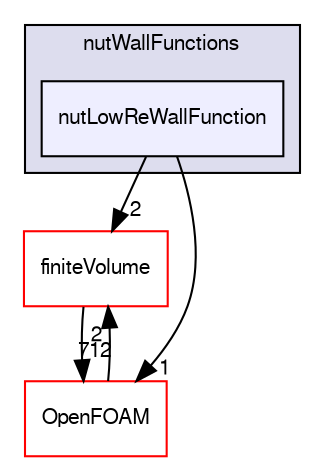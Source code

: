 digraph "src/TurbulenceModels/turbulenceModels/RAS/derivedFvPatchFields/wallFunctions/nutWallFunctions/nutLowReWallFunction" {
  bgcolor=transparent;
  compound=true
  node [ fontsize="10", fontname="FreeSans"];
  edge [ labelfontsize="10", labelfontname="FreeSans"];
  subgraph clusterdir_f417327ac357b6ca5fe28d357e623359 {
    graph [ bgcolor="#ddddee", pencolor="black", label="nutWallFunctions" fontname="FreeSans", fontsize="10", URL="dir_f417327ac357b6ca5fe28d357e623359.html"]
  dir_e967676f7080b4580a35523a3de7d5ec [shape=box, label="nutLowReWallFunction", style="filled", fillcolor="#eeeeff", pencolor="black", URL="dir_e967676f7080b4580a35523a3de7d5ec.html"];
  }
  dir_9bd15774b555cf7259a6fa18f99fe99b [shape=box label="finiteVolume" color="red" URL="dir_9bd15774b555cf7259a6fa18f99fe99b.html"];
  dir_c5473ff19b20e6ec4dfe5c310b3778a8 [shape=box label="OpenFOAM" color="red" URL="dir_c5473ff19b20e6ec4dfe5c310b3778a8.html"];
  dir_9bd15774b555cf7259a6fa18f99fe99b->dir_c5473ff19b20e6ec4dfe5c310b3778a8 [headlabel="712", labeldistance=1.5 headhref="dir_000749_001732.html"];
  dir_e967676f7080b4580a35523a3de7d5ec->dir_9bd15774b555cf7259a6fa18f99fe99b [headlabel="2", labeldistance=1.5 headhref="dir_002996_000749.html"];
  dir_e967676f7080b4580a35523a3de7d5ec->dir_c5473ff19b20e6ec4dfe5c310b3778a8 [headlabel="1", labeldistance=1.5 headhref="dir_002996_001732.html"];
  dir_c5473ff19b20e6ec4dfe5c310b3778a8->dir_9bd15774b555cf7259a6fa18f99fe99b [headlabel="2", labeldistance=1.5 headhref="dir_001732_000749.html"];
}
